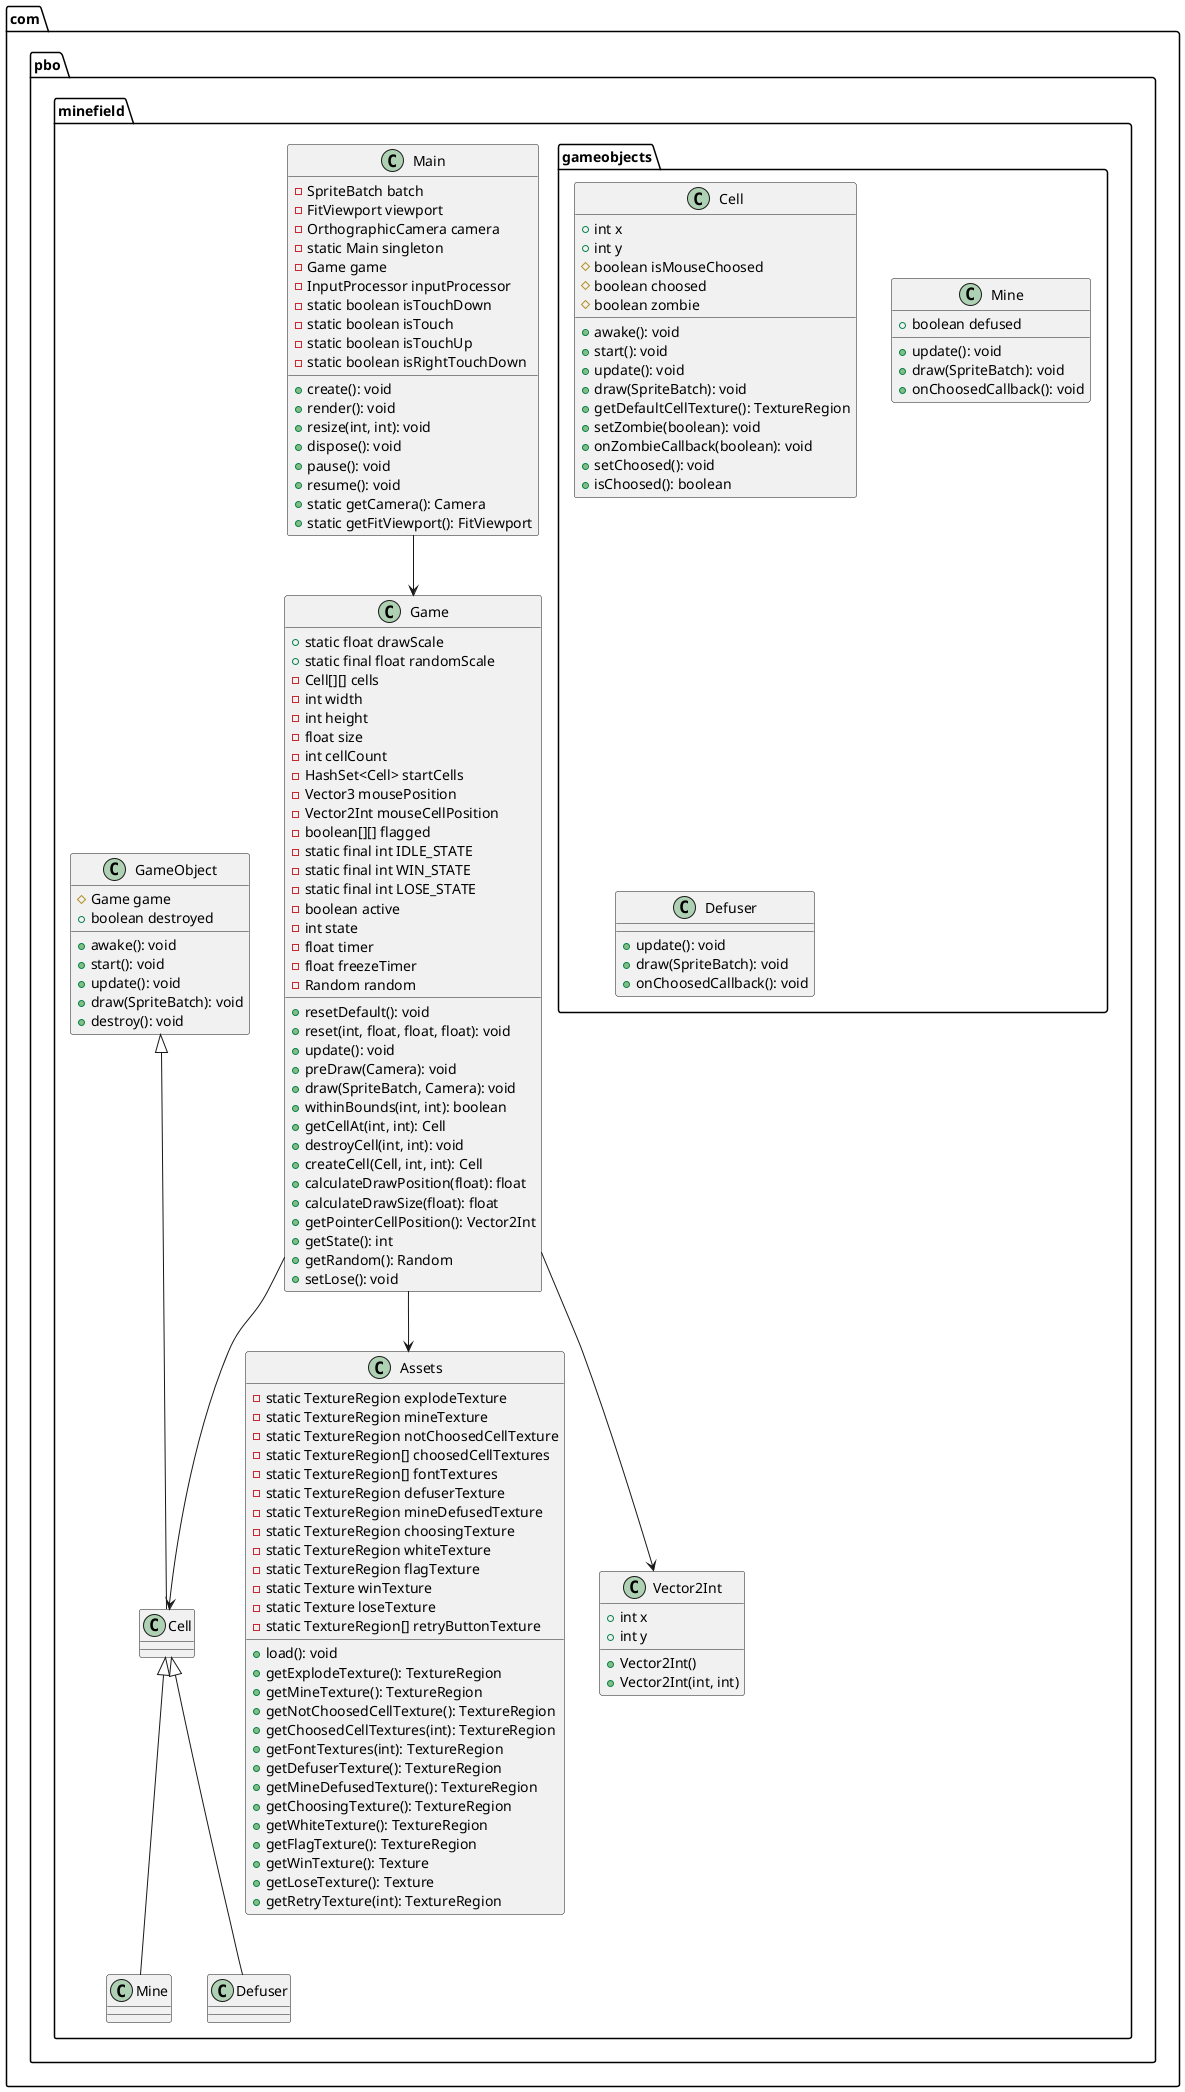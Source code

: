 @startuml
package com.pbo.minefield {
    class Main {
        - SpriteBatch batch
        - FitViewport viewport
        - OrthographicCamera camera
        - static Main singleton
        - Game game
        - InputProcessor inputProcessor
        - static boolean isTouchDown
        - static boolean isTouch
        - static boolean isTouchUp
        - static boolean isRightTouchDown
        + create(): void
        + render(): void
        + resize(int, int): void
        + dispose(): void
        + pause(): void
        + resume(): void
        + static getCamera(): Camera
        + static getFitViewport(): FitViewport
    }

    class GameObject {
        # Game game
        + boolean destroyed
        + awake(): void
        + start(): void
        + update(): void
        + draw(SpriteBatch): void
        + destroy(): void
    }

    class Game {
        + static float drawScale
        + static final float randomScale
        - Cell[][] cells
        - int width
        - int height
        - float size
        - int cellCount
        - HashSet<Cell> startCells
        - Vector3 mousePosition
        - Vector2Int mouseCellPosition
        - boolean[][] flagged
        - static final int IDLE_STATE
        - static final int WIN_STATE
        - static final int LOSE_STATE
        - boolean active
        - int state
        - float timer
        - float freezeTimer
        - Random random
        + resetDefault(): void
        + reset(int, float, float, float): void
        + update(): void
        + preDraw(Camera): void
        + draw(SpriteBatch, Camera): void
        + withinBounds(int, int): boolean
        + getCellAt(int, int): Cell
        + destroyCell(int, int): void
        + createCell(Cell, int, int): Cell
        + calculateDrawPosition(float): float
        + calculateDrawSize(float): float
        + getPointerCellPosition(): Vector2Int
        + getState(): int
        + getRandom(): Random
        + setLose(): void
    }

    class Assets {
        - static TextureRegion explodeTexture
        - static TextureRegion mineTexture
        - static TextureRegion notChoosedCellTexture
        - static TextureRegion[] choosedCellTextures
        - static TextureRegion[] fontTextures
        - static TextureRegion defuserTexture
        - static TextureRegion mineDefusedTexture
        - static TextureRegion choosingTexture
        - static TextureRegion whiteTexture
        - static TextureRegion flagTexture
        - static Texture winTexture
        - static Texture loseTexture
        - static TextureRegion[] retryButtonTexture
        + load(): void
        + getExplodeTexture(): TextureRegion
        + getMineTexture(): TextureRegion
        + getNotChoosedCellTexture(): TextureRegion
        + getChoosedCellTextures(int): TextureRegion
        + getFontTextures(int): TextureRegion
        + getDefuserTexture(): TextureRegion
        + getMineDefusedTexture(): TextureRegion
        + getChoosingTexture(): TextureRegion
        + getWhiteTexture(): TextureRegion
        + getFlagTexture(): TextureRegion
        + getWinTexture(): Texture
        + getLoseTexture(): Texture
        + getRetryTexture(int): TextureRegion
    }

    class Vector2Int {
        + int x
        + int y
        + Vector2Int()
        + Vector2Int(int, int)
    }

    Main --> Game
    Game --> Cell
    Game --> Vector2Int
    Game --> Assets
    Cell <|-- Mine
    Cell <|-- Defuser
    GameObject <|-- Cell
}

package com.pbo.minefield.gameobjects {
    class Cell {
        + int x
        + int y
        # boolean isMouseChoosed
        # boolean choosed
        # boolean zombie
        + awake(): void
        + start(): void
        + update(): void
        + draw(SpriteBatch): void
        + getDefaultCellTexture(): TextureRegion
        + setZombie(boolean): void
        + onZombieCallback(boolean): void
        + setChoosed(): void
        + isChoosed(): boolean
    }

    class Mine {
        + boolean defused
        + update(): void
        + draw(SpriteBatch): void
        + onChoosedCallback(): void
    }

    class Defuser {
        + update(): void
        + draw(SpriteBatch): void
        + onChoosedCallback(): void
    }
}

@enduml